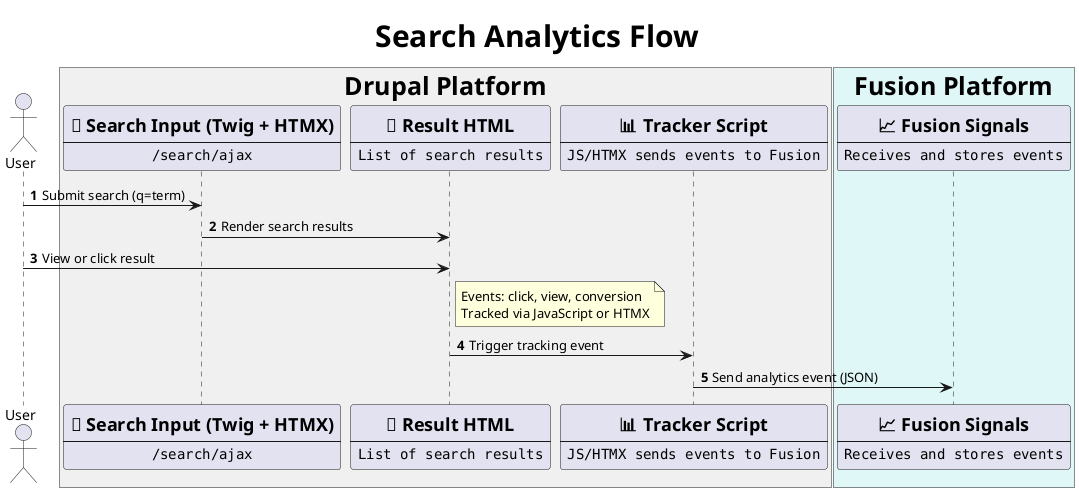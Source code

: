 @startuml

/' 
@id: SRCH-005
@file: SRCH-005--search-analytics.puml
@title: Search Analytics Flow
@type: sequence
@description: Tracks query, click, conversion events; stores in Fusion Signals

📘 Scenario:
1. User performs a search via `/search/ajax`.
2. User views results, clicks a result, or performs a conversion (e.g., form submission).
3. Frontend sends tracking event to Fusion Signals endpoint.
4. Signals are stored for later use in boosting, related queries, etc.

✅ Requirements:
• Show query, click, and conversion events.
• Fusion Signals is where events are stored.
• Triggered via frontend (JavaScript or HTMX extension).
'/

<style>
  title {
    FontSize 30
  }
  box {
    FontSize 25
    .drupalPlatform {
      BackgroundColor #F0F0F0
    }
    .fusionPlatform {
      BackgroundColor #E0F7F7
    }
  }
</style>

title Search Analytics Flow

autonumber

actor "User" as User

box "Drupal Platform" <<drupalPlatform>>
  participant SearchForm [
    =🔎 Search Input (Twig + HTMX)
    ----
    ""/search/ajax""
  ]
  participant ResultPage [
    =📄 Result HTML
    ----
    ""List of search results""
  ]
  participant SignalsTracker [
    =📊 Tracker Script
    ----
    ""JS/HTMX sends events to Fusion""
  ]
end box

box "Fusion Platform" <<fusionPlatform>>
  participant FusionSignals [
    =📈 Fusion Signals
    ----
    ""Receives and stores events""
  ]
end box

User -> SearchForm: Submit search (q=term)
SearchForm -> ResultPage: Render search results

User -> ResultPage: View or click result
note right of ResultPage
  Events: click, view, conversion
  Tracked via JavaScript or HTMX
end note

ResultPage -> SignalsTracker: Trigger tracking event
SignalsTracker -> FusionSignals: Send analytics event (JSON)

@enduml